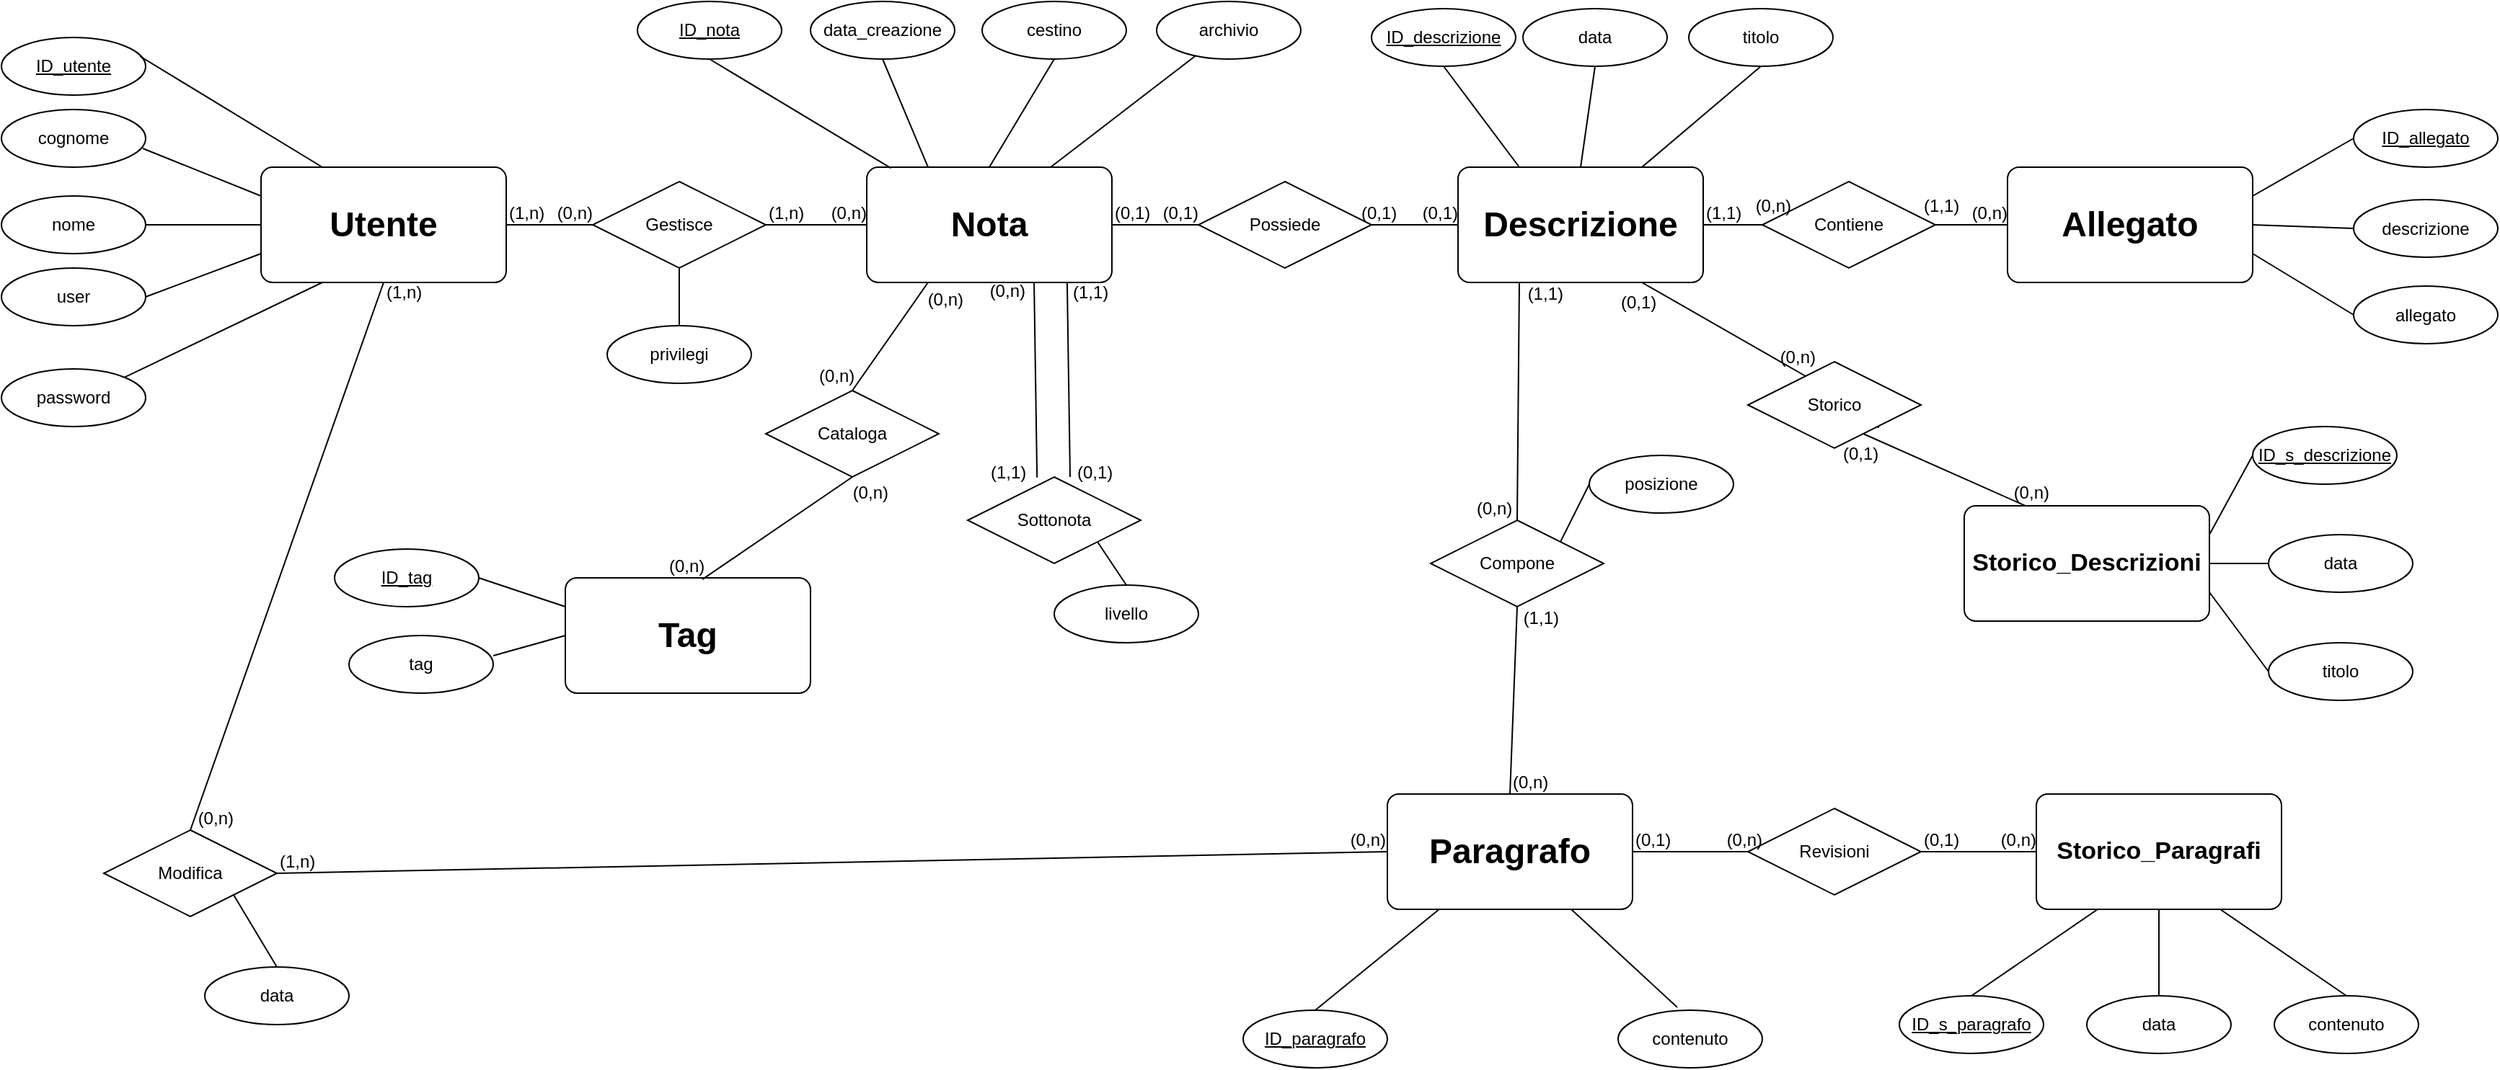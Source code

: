 <mxfile version="13.1.14" type="device"><diagram id="HPuKgnw4OEil1Mhip-U9" name="Page-1"><mxGraphModel dx="2249" dy="762" grid="1" gridSize="10" guides="1" tooltips="1" connect="1" arrows="1" fold="1" page="1" pageScale="1" pageWidth="827" pageHeight="1169" math="0" shadow="0"><root><mxCell id="0"/><mxCell id="1" parent="0"/><mxCell id="JA0q5jOncFLtdBbA_HIh-1" value="&lt;b&gt;&lt;font style=&quot;font-size: 24px&quot;&gt;Utente&lt;/font&gt;&lt;/b&gt;" style="rounded=1;arcSize=10;whiteSpace=wrap;html=1;align=center;" parent="1" vertex="1"><mxGeometry x="-51" y="385" width="170" height="80" as="geometry"/></mxCell><mxCell id="JA0q5jOncFLtdBbA_HIh-26" value="&lt;b&gt;&lt;font style=&quot;font-size: 24px&quot;&gt;Nota&lt;/font&gt;&lt;/b&gt;" style="rounded=1;arcSize=10;whiteSpace=wrap;html=1;align=center;" parent="1" vertex="1"><mxGeometry x="369" y="385" width="170" height="80" as="geometry"/></mxCell><mxCell id="JA0q5jOncFLtdBbA_HIh-28" value="&lt;b&gt;&lt;font style=&quot;font-size: 24px&quot;&gt;Descrizione&lt;/font&gt;&lt;/b&gt;" style="rounded=1;arcSize=10;whiteSpace=wrap;html=1;align=center;" parent="1" vertex="1"><mxGeometry x="779" y="385" width="170" height="80" as="geometry"/></mxCell><mxCell id="JA0q5jOncFLtdBbA_HIh-98" value="&lt;b&gt;&lt;font style=&quot;font-size: 24px&quot;&gt;Allegato&lt;/font&gt;&lt;/b&gt;" style="rounded=1;arcSize=10;whiteSpace=wrap;html=1;align=center;" parent="1" vertex="1"><mxGeometry x="1160" y="385" width="170" height="80" as="geometry"/></mxCell><mxCell id="JA0q5jOncFLtdBbA_HIh-30" value="&lt;b&gt;&lt;font style=&quot;font-size: 24px&quot;&gt;Paragrafo&lt;/font&gt;&lt;/b&gt;" style="rounded=1;arcSize=10;whiteSpace=wrap;html=1;align=center;" parent="1" vertex="1"><mxGeometry x="730" y="820" width="170" height="80" as="geometry"/></mxCell><mxCell id="JA0q5jOncFLtdBbA_HIh-32" value="&lt;b&gt;&lt;font style=&quot;font-size: 24px&quot;&gt;Tag&lt;/font&gt;&lt;/b&gt;" style="rounded=1;arcSize=10;whiteSpace=wrap;html=1;align=center;" parent="1" vertex="1"><mxGeometry x="160" y="670" width="170" height="80" as="geometry"/></mxCell><mxCell id="JA0q5jOncFLtdBbA_HIh-2" value="ID_utente" style="ellipse;whiteSpace=wrap;html=1;align=center;fontStyle=4;" parent="1" vertex="1"><mxGeometry x="-231" y="295" width="100" height="40" as="geometry"/></mxCell><mxCell id="JA0q5jOncFLtdBbA_HIh-9" value="cognome" style="ellipse;whiteSpace=wrap;html=1;align=center;" parent="1" vertex="1"><mxGeometry x="-231" y="345" width="100" height="40" as="geometry"/></mxCell><mxCell id="JA0q5jOncFLtdBbA_HIh-10" value="nome" style="ellipse;whiteSpace=wrap;html=1;align=center;" parent="1" vertex="1"><mxGeometry x="-231" y="405" width="100" height="40" as="geometry"/></mxCell><mxCell id="JA0q5jOncFLtdBbA_HIh-11" value="user" style="ellipse;whiteSpace=wrap;html=1;align=center;" parent="1" vertex="1"><mxGeometry x="-231" y="455" width="100" height="40" as="geometry"/></mxCell><mxCell id="JA0q5jOncFLtdBbA_HIh-12" value="password" style="ellipse;whiteSpace=wrap;html=1;align=center;" parent="1" vertex="1"><mxGeometry x="-231" y="525" width="100" height="40" as="geometry"/></mxCell><mxCell id="JA0q5jOncFLtdBbA_HIh-16" value="" style="endArrow=none;html=1;entryX=0.98;entryY=0.675;entryDx=0;entryDy=0;entryPerimeter=0;exitX=0;exitY=0.25;exitDx=0;exitDy=0;" parent="1" source="JA0q5jOncFLtdBbA_HIh-1" target="JA0q5jOncFLtdBbA_HIh-9" edge="1"><mxGeometry width="50" height="50" relative="1" as="geometry"><mxPoint x="199" y="685" as="sourcePoint"/><mxPoint x="249" y="635" as="targetPoint"/></mxGeometry></mxCell><mxCell id="JA0q5jOncFLtdBbA_HIh-22" value="" style="endArrow=none;html=1;entryX=1;entryY=0.5;entryDx=0;entryDy=0;exitX=0;exitY=0.5;exitDx=0;exitDy=0;" parent="1" source="JA0q5jOncFLtdBbA_HIh-1" target="JA0q5jOncFLtdBbA_HIh-10" edge="1"><mxGeometry width="50" height="50" relative="1" as="geometry"><mxPoint x="199" y="685" as="sourcePoint"/><mxPoint x="249" y="635" as="targetPoint"/></mxGeometry></mxCell><mxCell id="JA0q5jOncFLtdBbA_HIh-23" value="" style="endArrow=none;html=1;entryX=0.96;entryY=0.325;entryDx=0;entryDy=0;entryPerimeter=0;exitX=0.25;exitY=0;exitDx=0;exitDy=0;" parent="1" source="JA0q5jOncFLtdBbA_HIh-1" target="JA0q5jOncFLtdBbA_HIh-2" edge="1"><mxGeometry width="50" height="50" relative="1" as="geometry"><mxPoint x="199" y="685" as="sourcePoint"/><mxPoint x="249" y="635" as="targetPoint"/></mxGeometry></mxCell><mxCell id="JA0q5jOncFLtdBbA_HIh-24" value="" style="endArrow=none;html=1;exitX=1;exitY=0.5;exitDx=0;exitDy=0;entryX=0;entryY=0.75;entryDx=0;entryDy=0;" parent="1" source="JA0q5jOncFLtdBbA_HIh-11" target="JA0q5jOncFLtdBbA_HIh-1" edge="1"><mxGeometry width="50" height="50" relative="1" as="geometry"><mxPoint x="199" y="685" as="sourcePoint"/><mxPoint x="249" y="635" as="targetPoint"/></mxGeometry></mxCell><mxCell id="JA0q5jOncFLtdBbA_HIh-25" value="" style="endArrow=none;html=1;entryX=0.25;entryY=1;entryDx=0;entryDy=0;exitX=1;exitY=0;exitDx=0;exitDy=0;" parent="1" source="JA0q5jOncFLtdBbA_HIh-12" target="JA0q5jOncFLtdBbA_HIh-1" edge="1"><mxGeometry width="50" height="50" relative="1" as="geometry"><mxPoint x="199" y="685" as="sourcePoint"/><mxPoint x="249" y="635" as="targetPoint"/></mxGeometry></mxCell><mxCell id="JA0q5jOncFLtdBbA_HIh-34" value="" style="endArrow=none;html=1;rounded=0;entryX=0;entryY=0.5;entryDx=0;entryDy=0;exitX=1;exitY=0.5;exitDx=0;exitDy=0;" parent="1" source="JA0q5jOncFLtdBbA_HIh-1" target="JA0q5jOncFLtdBbA_HIh-26" edge="1"><mxGeometry relative="1" as="geometry"><mxPoint x="129" y="415" as="sourcePoint"/><mxPoint x="509" y="655" as="targetPoint"/></mxGeometry></mxCell><mxCell id="JA0q5jOncFLtdBbA_HIh-35" value="(1,n)" style="resizable=0;html=1;align=left;verticalAlign=bottom;" parent="JA0q5jOncFLtdBbA_HIh-34" connectable="0" vertex="1"><mxGeometry x="-1" relative="1" as="geometry"/></mxCell><mxCell id="JA0q5jOncFLtdBbA_HIh-36" value="(0,n)" style="resizable=0;html=1;align=right;verticalAlign=bottom;" parent="JA0q5jOncFLtdBbA_HIh-34" connectable="0" vertex="1"><mxGeometry x="1" relative="1" as="geometry"/></mxCell><mxCell id="JA0q5jOncFLtdBbA_HIh-38" value="Gestisce" style="shape=rhombus;perimeter=rhombusPerimeter;whiteSpace=wrap;html=1;align=center;" parent="1" vertex="1"><mxGeometry x="179" y="395" width="120" height="60" as="geometry"/></mxCell><mxCell id="JA0q5jOncFLtdBbA_HIh-41" value="privilegi" style="ellipse;whiteSpace=wrap;html=1;align=center;" parent="1" vertex="1"><mxGeometry x="189" y="495" width="100" height="40" as="geometry"/></mxCell><mxCell id="JA0q5jOncFLtdBbA_HIh-43" value="" style="endArrow=none;html=1;rounded=0;entryX=0.5;entryY=1;entryDx=0;entryDy=0;exitX=0.5;exitY=0;exitDx=0;exitDy=0;" parent="1" source="JA0q5jOncFLtdBbA_HIh-41" target="JA0q5jOncFLtdBbA_HIh-38" edge="1"><mxGeometry relative="1" as="geometry"><mxPoint x="349" y="655" as="sourcePoint"/><mxPoint x="509" y="655" as="targetPoint"/></mxGeometry></mxCell><mxCell id="JA0q5jOncFLtdBbA_HIh-46" value="ID_tag" style="ellipse;whiteSpace=wrap;html=1;align=center;fontStyle=4;" parent="1" vertex="1"><mxGeometry y="650" width="100" height="40" as="geometry"/></mxCell><mxCell id="JA0q5jOncFLtdBbA_HIh-47" value="tag" style="ellipse;whiteSpace=wrap;html=1;align=center;" parent="1" vertex="1"><mxGeometry x="10" y="710" width="100" height="40" as="geometry"/></mxCell><mxCell id="JA0q5jOncFLtdBbA_HIh-48" value="" style="endArrow=none;html=1;rounded=0;entryX=0;entryY=0.25;entryDx=0;entryDy=0;exitX=1;exitY=0.5;exitDx=0;exitDy=0;" parent="1" source="JA0q5jOncFLtdBbA_HIh-46" target="JA0q5jOncFLtdBbA_HIh-32" edge="1"><mxGeometry relative="1" as="geometry"><mxPoint x="150" y="620" as="sourcePoint"/><mxPoint x="310" y="620" as="targetPoint"/></mxGeometry></mxCell><mxCell id="JA0q5jOncFLtdBbA_HIh-49" value="" style="endArrow=none;html=1;rounded=0;entryX=0;entryY=0.5;entryDx=0;entryDy=0;exitX=1;exitY=0.35;exitDx=0;exitDy=0;exitPerimeter=0;" parent="1" source="JA0q5jOncFLtdBbA_HIh-47" target="JA0q5jOncFLtdBbA_HIh-32" edge="1"><mxGeometry relative="1" as="geometry"><mxPoint x="150" y="620" as="sourcePoint"/><mxPoint x="310" y="620" as="targetPoint"/></mxGeometry></mxCell><mxCell id="JA0q5jOncFLtdBbA_HIh-50" value="data_creazione" style="ellipse;whiteSpace=wrap;html=1;align=center;" parent="1" vertex="1"><mxGeometry x="330" y="270" width="100" height="40" as="geometry"/></mxCell><mxCell id="JA0q5jOncFLtdBbA_HIh-51" value="ID_nota" style="ellipse;whiteSpace=wrap;html=1;align=center;fontStyle=4;" parent="1" vertex="1"><mxGeometry x="210" y="270" width="100" height="40" as="geometry"/></mxCell><mxCell id="JA0q5jOncFLtdBbA_HIh-52" value="&lt;u&gt;ID_descrizione&lt;/u&gt;" style="ellipse;whiteSpace=wrap;html=1;align=center;" parent="1" vertex="1"><mxGeometry x="719" y="275" width="100" height="40" as="geometry"/></mxCell><mxCell id="JA0q5jOncFLtdBbA_HIh-53" value="" style="endArrow=none;html=1;rounded=0;entryX=0.5;entryY=1;entryDx=0;entryDy=0;exitX=0.099;exitY=0.009;exitDx=0;exitDy=0;exitPerimeter=0;" parent="1" source="JA0q5jOncFLtdBbA_HIh-26" target="JA0q5jOncFLtdBbA_HIh-51" edge="1"><mxGeometry relative="1" as="geometry"><mxPoint x="349" y="555" as="sourcePoint"/><mxPoint x="509" y="555" as="targetPoint"/></mxGeometry></mxCell><mxCell id="JA0q5jOncFLtdBbA_HIh-54" value="" style="endArrow=none;html=1;rounded=0;entryX=0.5;entryY=1;entryDx=0;entryDy=0;exitX=0.25;exitY=0;exitDx=0;exitDy=0;" parent="1" source="JA0q5jOncFLtdBbA_HIh-26" target="JA0q5jOncFLtdBbA_HIh-50" edge="1"><mxGeometry relative="1" as="geometry"><mxPoint x="469" y="385" as="sourcePoint"/><mxPoint x="509" y="555" as="targetPoint"/></mxGeometry></mxCell><mxCell id="JA0q5jOncFLtdBbA_HIh-59" value="" style="endArrow=none;html=1;rounded=0;entryX=0;entryY=0.5;entryDx=0;entryDy=0;exitX=1;exitY=0.5;exitDx=0;exitDy=0;" parent="1" source="JA0q5jOncFLtdBbA_HIh-26" target="JA0q5jOncFLtdBbA_HIh-28" edge="1"><mxGeometry relative="1" as="geometry"><mxPoint x="349" y="555" as="sourcePoint"/><mxPoint x="509" y="555" as="targetPoint"/></mxGeometry></mxCell><mxCell id="JA0q5jOncFLtdBbA_HIh-60" value="(0,1)" style="resizable=0;html=1;align=left;verticalAlign=bottom;" parent="JA0q5jOncFLtdBbA_HIh-59" connectable="0" vertex="1"><mxGeometry x="-1" relative="1" as="geometry"/></mxCell><mxCell id="JA0q5jOncFLtdBbA_HIh-61" value="(0,1)" style="resizable=0;html=1;align=right;verticalAlign=bottom;" parent="JA0q5jOncFLtdBbA_HIh-59" connectable="0" vertex="1"><mxGeometry x="1" relative="1" as="geometry"/></mxCell><mxCell id="JA0q5jOncFLtdBbA_HIh-62" value="Possiede" style="shape=rhombus;perimeter=rhombusPerimeter;whiteSpace=wrap;html=1;align=center;" parent="1" vertex="1"><mxGeometry x="599" y="395" width="120" height="60" as="geometry"/></mxCell><mxCell id="JA0q5jOncFLtdBbA_HIh-66" value="data" style="ellipse;whiteSpace=wrap;html=1;align=center;" parent="1" vertex="1"><mxGeometry x="824" y="275" width="100" height="40" as="geometry"/></mxCell><mxCell id="JA0q5jOncFLtdBbA_HIh-67" value="titolo" style="ellipse;whiteSpace=wrap;html=1;align=center;" parent="1" vertex="1"><mxGeometry x="939" y="275" width="100" height="40" as="geometry"/></mxCell><mxCell id="JA0q5jOncFLtdBbA_HIh-68" value="" style="endArrow=none;html=1;rounded=0;entryX=0.5;entryY=1;entryDx=0;entryDy=0;exitX=0.25;exitY=0;exitDx=0;exitDy=0;" parent="1" source="JA0q5jOncFLtdBbA_HIh-28" target="JA0q5jOncFLtdBbA_HIh-52" edge="1"><mxGeometry relative="1" as="geometry"><mxPoint x="349" y="555" as="sourcePoint"/><mxPoint x="509" y="555" as="targetPoint"/></mxGeometry></mxCell><mxCell id="JA0q5jOncFLtdBbA_HIh-69" value="" style="endArrow=none;html=1;rounded=0;entryX=0.5;entryY=1;entryDx=0;entryDy=0;exitX=0.5;exitY=0;exitDx=0;exitDy=0;" parent="1" source="JA0q5jOncFLtdBbA_HIh-28" target="JA0q5jOncFLtdBbA_HIh-66" edge="1"><mxGeometry relative="1" as="geometry"><mxPoint x="349" y="555" as="sourcePoint"/><mxPoint x="509" y="555" as="targetPoint"/></mxGeometry></mxCell><mxCell id="JA0q5jOncFLtdBbA_HIh-70" value="" style="endArrow=none;html=1;rounded=0;entryX=0.5;entryY=1;entryDx=0;entryDy=0;exitX=0.75;exitY=0;exitDx=0;exitDy=0;" parent="1" source="JA0q5jOncFLtdBbA_HIh-28" target="JA0q5jOncFLtdBbA_HIh-67" edge="1"><mxGeometry relative="1" as="geometry"><mxPoint x="349" y="555" as="sourcePoint"/><mxPoint x="509" y="555" as="targetPoint"/></mxGeometry></mxCell><mxCell id="JA0q5jOncFLtdBbA_HIh-73" value="" style="endArrow=none;html=1;rounded=0;entryX=0.25;entryY=1;entryDx=0;entryDy=0;exitX=0.5;exitY=0;exitDx=0;exitDy=0;" parent="1" source="JA0q5jOncFLtdBbA_HIh-76" target="JA0q5jOncFLtdBbA_HIh-28" edge="1"><mxGeometry relative="1" as="geometry"><mxPoint x="349" y="555" as="sourcePoint"/><mxPoint x="509" y="555" as="targetPoint"/></mxGeometry></mxCell><mxCell id="JA0q5jOncFLtdBbA_HIh-75" value="(1,1)" style="resizable=0;html=1;align=right;verticalAlign=bottom;" parent="JA0q5jOncFLtdBbA_HIh-73" connectable="0" vertex="1"><mxGeometry x="1" relative="1" as="geometry"><mxPoint x="30.95" y="16.96" as="offset"/></mxGeometry></mxCell><mxCell id="JA0q5jOncFLtdBbA_HIh-76" value="Compone" style="shape=rhombus;perimeter=rhombusPerimeter;whiteSpace=wrap;html=1;align=center;" parent="1" vertex="1"><mxGeometry x="760" y="630" width="120" height="60" as="geometry"/></mxCell><mxCell id="JA0q5jOncFLtdBbA_HIh-77" value="" style="endArrow=none;html=1;rounded=0;entryX=0.5;entryY=1;entryDx=0;entryDy=0;exitX=0.5;exitY=0;exitDx=0;exitDy=0;" parent="1" source="JA0q5jOncFLtdBbA_HIh-30" target="JA0q5jOncFLtdBbA_HIh-76" edge="1"><mxGeometry relative="1" as="geometry"><mxPoint x="864" y="705" as="sourcePoint"/><mxPoint x="864" y="465" as="targetPoint"/></mxGeometry></mxCell><mxCell id="JA0q5jOncFLtdBbA_HIh-78" value="(0,n)" style="resizable=0;html=1;align=left;verticalAlign=bottom;" parent="JA0q5jOncFLtdBbA_HIh-77" connectable="0" vertex="1"><mxGeometry x="-1" relative="1" as="geometry"/></mxCell><mxCell id="JA0q5jOncFLtdBbA_HIh-80" value="posizione" style="ellipse;whiteSpace=wrap;html=1;align=center;" parent="1" vertex="1"><mxGeometry x="870" y="585" width="100" height="40" as="geometry"/></mxCell><mxCell id="JA0q5jOncFLtdBbA_HIh-81" value="" style="endArrow=none;html=1;rounded=0;entryX=0;entryY=0.5;entryDx=0;entryDy=0;exitX=1;exitY=0;exitDx=0;exitDy=0;" parent="1" source="JA0q5jOncFLtdBbA_HIh-76" target="JA0q5jOncFLtdBbA_HIh-80" edge="1"><mxGeometry relative="1" as="geometry"><mxPoint x="1054" y="645" as="sourcePoint"/><mxPoint x="644" y="615" as="targetPoint"/></mxGeometry></mxCell><mxCell id="JA0q5jOncFLtdBbA_HIh-82" value="" style="endArrow=none;html=1;rounded=0;entryX=0.25;entryY=1;entryDx=0;entryDy=0;exitX=0.5;exitY=0;exitDx=0;exitDy=0;" parent="1" source="JA0q5jOncFLtdBbA_HIh-85" target="JA0q5jOncFLtdBbA_HIh-26" edge="1"><mxGeometry relative="1" as="geometry"><mxPoint x="349" y="555" as="sourcePoint"/><mxPoint x="509" y="555" as="targetPoint"/></mxGeometry></mxCell><mxCell id="JA0q5jOncFLtdBbA_HIh-84" value="&lt;span style=&quot;text-align: left&quot;&gt;(0,n)&lt;/span&gt;" style="resizable=0;html=1;align=right;verticalAlign=bottom;" parent="JA0q5jOncFLtdBbA_HIh-82" connectable="0" vertex="1"><mxGeometry x="1" relative="1" as="geometry"><mxPoint x="25" y="20" as="offset"/></mxGeometry></mxCell><mxCell id="JA0q5jOncFLtdBbA_HIh-85" value="Cataloga" style="shape=rhombus;perimeter=rhombusPerimeter;whiteSpace=wrap;html=1;align=center;" parent="1" vertex="1"><mxGeometry x="299" y="540" width="120" height="60" as="geometry"/></mxCell><mxCell id="JA0q5jOncFLtdBbA_HIh-86" value="" style="endArrow=none;html=1;rounded=0;entryX=0.5;entryY=1;entryDx=0;entryDy=0;exitX=0.559;exitY=0.013;exitDx=0;exitDy=0;exitPerimeter=0;" parent="1" source="JA0q5jOncFLtdBbA_HIh-32" target="JA0q5jOncFLtdBbA_HIh-85" edge="1"><mxGeometry relative="1" as="geometry"><mxPoint x="454.03" y="706.04" as="sourcePoint"/><mxPoint x="454" y="465" as="targetPoint"/></mxGeometry></mxCell><mxCell id="JA0q5jOncFLtdBbA_HIh-87" value="(0,n)" style="resizable=0;html=1;align=left;verticalAlign=bottom;" parent="JA0q5jOncFLtdBbA_HIh-86" connectable="0" vertex="1"><mxGeometry x="-1" relative="1" as="geometry"><mxPoint x="-25.03" y="-1.04" as="offset"/></mxGeometry></mxCell><mxCell id="JA0q5jOncFLtdBbA_HIh-89" value="ID_paragrafo" style="ellipse;whiteSpace=wrap;html=1;align=center;fontStyle=4;" parent="1" vertex="1"><mxGeometry x="630" y="970" width="100" height="40" as="geometry"/></mxCell><mxCell id="JA0q5jOncFLtdBbA_HIh-91" value="contenuto" style="ellipse;whiteSpace=wrap;html=1;align=center;" parent="1" vertex="1"><mxGeometry x="890" y="970" width="100" height="40" as="geometry"/></mxCell><mxCell id="JA0q5jOncFLtdBbA_HIh-92" value="data" style="ellipse;whiteSpace=wrap;html=1;align=center;" parent="1" vertex="1"><mxGeometry x="-90" y="940" width="100" height="40" as="geometry"/></mxCell><mxCell id="JA0q5jOncFLtdBbA_HIh-93" value="" style="endArrow=none;html=1;rounded=0;entryX=0.5;entryY=0;entryDx=0;entryDy=0;" parent="1" source="JA0q5jOncFLtdBbA_HIh-30" target="JA0q5jOncFLtdBbA_HIh-89" edge="1"><mxGeometry relative="1" as="geometry"><mxPoint x="430" y="650" as="sourcePoint"/><mxPoint x="590" y="650" as="targetPoint"/></mxGeometry></mxCell><mxCell id="JA0q5jOncFLtdBbA_HIh-94" value="" style="endArrow=none;html=1;rounded=0;entryX=0.5;entryY=0;entryDx=0;entryDy=0;exitX=1;exitY=1;exitDx=0;exitDy=0;" parent="1" source="JA0q5jOncFLtdBbA_HIh-128" target="JA0q5jOncFLtdBbA_HIh-92" edge="1"><mxGeometry relative="1" as="geometry"><mxPoint x="430" y="650" as="sourcePoint"/><mxPoint x="590" y="650" as="targetPoint"/></mxGeometry></mxCell><mxCell id="JA0q5jOncFLtdBbA_HIh-95" value="" style="endArrow=none;html=1;rounded=0;entryX=0.41;entryY=-0.05;entryDx=0;entryDy=0;entryPerimeter=0;exitX=0.75;exitY=1;exitDx=0;exitDy=0;" parent="1" source="JA0q5jOncFLtdBbA_HIh-30" target="JA0q5jOncFLtdBbA_HIh-91" edge="1"><mxGeometry relative="1" as="geometry"><mxPoint x="997" y="880" as="sourcePoint"/><mxPoint x="590" y="650" as="targetPoint"/></mxGeometry></mxCell><mxCell id="JA0q5jOncFLtdBbA_HIh-100" value="ID_allegato" style="ellipse;whiteSpace=wrap;html=1;align=center;fontStyle=4;" parent="1" vertex="1"><mxGeometry x="1400" y="345" width="100" height="40" as="geometry"/></mxCell><mxCell id="JA0q5jOncFLtdBbA_HIh-101" value="descrizione" style="ellipse;whiteSpace=wrap;html=1;align=center;" parent="1" vertex="1"><mxGeometry x="1400" y="407.5" width="100" height="40" as="geometry"/></mxCell><mxCell id="JA0q5jOncFLtdBbA_HIh-102" value="allegato" style="ellipse;whiteSpace=wrap;html=1;align=center;" parent="1" vertex="1"><mxGeometry x="1400" y="467.5" width="100" height="40" as="geometry"/></mxCell><mxCell id="JA0q5jOncFLtdBbA_HIh-104" value="" style="endArrow=none;html=1;rounded=0;entryX=0;entryY=0.5;entryDx=0;entryDy=0;exitX=1;exitY=0.25;exitDx=0;exitDy=0;" parent="1" source="JA0q5jOncFLtdBbA_HIh-98" target="JA0q5jOncFLtdBbA_HIh-100" edge="1"><mxGeometry relative="1" as="geometry"><mxPoint x="910" y="650" as="sourcePoint"/><mxPoint x="1070" y="650" as="targetPoint"/></mxGeometry></mxCell><mxCell id="JA0q5jOncFLtdBbA_HIh-107" value="" style="endArrow=none;html=1;rounded=0;entryX=0;entryY=0.5;entryDx=0;entryDy=0;exitX=1;exitY=0.5;exitDx=0;exitDy=0;" parent="1" source="JA0q5jOncFLtdBbA_HIh-98" target="JA0q5jOncFLtdBbA_HIh-101" edge="1"><mxGeometry relative="1" as="geometry"><mxPoint x="910" y="650" as="sourcePoint"/><mxPoint x="1070" y="650" as="targetPoint"/></mxGeometry></mxCell><mxCell id="JA0q5jOncFLtdBbA_HIh-108" value="" style="endArrow=none;html=1;rounded=0;entryX=0;entryY=0.5;entryDx=0;entryDy=0;exitX=1;exitY=0.75;exitDx=0;exitDy=0;" parent="1" source="JA0q5jOncFLtdBbA_HIh-98" target="JA0q5jOncFLtdBbA_HIh-102" edge="1"><mxGeometry relative="1" as="geometry"><mxPoint x="910" y="650" as="sourcePoint"/><mxPoint x="1070" y="650" as="targetPoint"/></mxGeometry></mxCell><mxCell id="JA0q5jOncFLtdBbA_HIh-109" value="" style="endArrow=none;html=1;rounded=0;entryX=0;entryY=0.5;entryDx=0;entryDy=0;exitX=1;exitY=0.5;exitDx=0;exitDy=0;" parent="1" source="JA0q5jOncFLtdBbA_HIh-28" target="JA0q5jOncFLtdBbA_HIh-98" edge="1"><mxGeometry relative="1" as="geometry"><mxPoint x="890" y="650" as="sourcePoint"/><mxPoint x="1050" y="650" as="targetPoint"/></mxGeometry></mxCell><mxCell id="JA0q5jOncFLtdBbA_HIh-110" value="(1,1)" style="resizable=0;html=1;align=left;verticalAlign=bottom;" parent="JA0q5jOncFLtdBbA_HIh-109" connectable="0" vertex="1"><mxGeometry x="-1" relative="1" as="geometry"/></mxCell><mxCell id="JA0q5jOncFLtdBbA_HIh-111" value="(0,n)" style="resizable=0;html=1;align=right;verticalAlign=bottom;" parent="JA0q5jOncFLtdBbA_HIh-109" connectable="0" vertex="1"><mxGeometry x="1" relative="1" as="geometry"/></mxCell><mxCell id="JA0q5jOncFLtdBbA_HIh-114" value="Contiene" style="shape=rhombus;perimeter=rhombusPerimeter;whiteSpace=wrap;html=1;align=center;" parent="1" vertex="1"><mxGeometry x="990" y="395" width="120" height="60" as="geometry"/></mxCell><mxCell id="JA0q5jOncFLtdBbA_HIh-125" value="" style="endArrow=none;html=1;rounded=0;entryX=0;entryY=0.5;entryDx=0;entryDy=0;exitX=1;exitY=0.5;exitDx=0;exitDy=0;" parent="1" source="JA0q5jOncFLtdBbA_HIh-128" target="JA0q5jOncFLtdBbA_HIh-30" edge="1"><mxGeometry relative="1" as="geometry"><mxPoint x="550" y="770" as="sourcePoint"/><mxPoint x="710" y="770" as="targetPoint"/></mxGeometry></mxCell><mxCell id="JA0q5jOncFLtdBbA_HIh-127" value="(0,n)" style="resizable=0;html=1;align=right;verticalAlign=bottom;" parent="JA0q5jOncFLtdBbA_HIh-125" connectable="0" vertex="1"><mxGeometry x="1" relative="1" as="geometry"/></mxCell><mxCell id="JA0q5jOncFLtdBbA_HIh-128" value="Modifica" style="shape=rhombus;perimeter=rhombusPerimeter;whiteSpace=wrap;html=1;align=center;" parent="1" vertex="1"><mxGeometry x="-160" y="845" width="120" height="60" as="geometry"/></mxCell><mxCell id="JA0q5jOncFLtdBbA_HIh-129" value="" style="endArrow=none;html=1;rounded=0;entryX=0.5;entryY=0;entryDx=0;entryDy=0;exitX=0.5;exitY=1;exitDx=0;exitDy=0;" parent="1" source="JA0q5jOncFLtdBbA_HIh-1" target="JA0q5jOncFLtdBbA_HIh-128" edge="1"><mxGeometry relative="1" as="geometry"><mxPoint x="34" y="465.0" as="sourcePoint"/><mxPoint x="779" y="745.0" as="targetPoint"/></mxGeometry></mxCell><mxCell id="JA0q5jOncFLtdBbA_HIh-130" value="(1,n)" style="resizable=0;html=1;align=left;verticalAlign=bottom;" parent="JA0q5jOncFLtdBbA_HIh-129" connectable="0" vertex="1"><mxGeometry x="-1" relative="1" as="geometry"><mxPoint y="15" as="offset"/></mxGeometry></mxCell><mxCell id="JA0q5jOncFLtdBbA_HIh-132" value="" style="shape=link;html=1;rounded=0;exitX=0.75;exitY=1;exitDx=0;exitDy=0;width=22.941;" parent="1" source="JA0q5jOncFLtdBbA_HIh-26" target="JA0q5jOncFLtdBbA_HIh-135" edge="1"><mxGeometry relative="1" as="geometry"><mxPoint x="550" y="650" as="sourcePoint"/><mxPoint x="550" y="570" as="targetPoint"/></mxGeometry></mxCell><mxCell id="JA0q5jOncFLtdBbA_HIh-133" value="(1,1)" style="resizable=0;html=1;align=left;verticalAlign=bottom;" parent="JA0q5jOncFLtdBbA_HIh-132" connectable="0" vertex="1"><mxGeometry x="-1" relative="1" as="geometry"><mxPoint x="13.5" y="15" as="offset"/></mxGeometry></mxCell><mxCell id="JA0q5jOncFLtdBbA_HIh-134" value="(0,n)" style="resizable=0;html=1;align=right;verticalAlign=bottom;" parent="JA0q5jOncFLtdBbA_HIh-132" connectable="0" vertex="1"><mxGeometry x="1" relative="1" as="geometry"><mxPoint x="-18.55" y="-120.28" as="offset"/></mxGeometry></mxCell><mxCell id="JA0q5jOncFLtdBbA_HIh-135" value="Sottonota" style="shape=rhombus;perimeter=rhombusPerimeter;whiteSpace=wrap;html=1;align=center;" parent="1" vertex="1"><mxGeometry x="439" y="600.0" width="120" height="60" as="geometry"/></mxCell><mxCell id="JA0q5jOncFLtdBbA_HIh-137" value="cestino" style="ellipse;whiteSpace=wrap;html=1;align=center;" parent="1" vertex="1"><mxGeometry x="449" y="270" width="100" height="40" as="geometry"/></mxCell><mxCell id="JA0q5jOncFLtdBbA_HIh-138" value="archivio" style="ellipse;whiteSpace=wrap;html=1;align=center;" parent="1" vertex="1"><mxGeometry x="570" y="270" width="100" height="40" as="geometry"/></mxCell><mxCell id="JA0q5jOncFLtdBbA_HIh-139" value="" style="endArrow=none;html=1;rounded=0;exitX=0.75;exitY=0;exitDx=0;exitDy=0;" parent="1" source="JA0q5jOncFLtdBbA_HIh-26" target="JA0q5jOncFLtdBbA_HIh-138" edge="1"><mxGeometry relative="1" as="geometry"><mxPoint x="550" y="650" as="sourcePoint"/><mxPoint x="710" y="650" as="targetPoint"/></mxGeometry></mxCell><mxCell id="JA0q5jOncFLtdBbA_HIh-140" value="" style="endArrow=none;html=1;rounded=0;entryX=0.5;entryY=1;entryDx=0;entryDy=0;exitX=0.5;exitY=0;exitDx=0;exitDy=0;" parent="1" source="JA0q5jOncFLtdBbA_HIh-26" target="JA0q5jOncFLtdBbA_HIh-137" edge="1"><mxGeometry relative="1" as="geometry"><mxPoint x="550" y="650" as="sourcePoint"/><mxPoint x="710" y="650" as="targetPoint"/></mxGeometry></mxCell><mxCell id="zDyxSPwtv7P1yi1D7wrQ-3" value="livello" style="ellipse;whiteSpace=wrap;html=1;align=center;" parent="1" vertex="1"><mxGeometry x="499" y="675" width="100" height="40" as="geometry"/></mxCell><mxCell id="zDyxSPwtv7P1yi1D7wrQ-4" value="" style="endArrow=none;html=1;entryX=1;entryY=1;entryDx=0;entryDy=0;exitX=0.5;exitY=0;exitDx=0;exitDy=0;" parent="1" source="zDyxSPwtv7P1yi1D7wrQ-3" target="JA0q5jOncFLtdBbA_HIh-135" edge="1"><mxGeometry width="50" height="50" relative="1" as="geometry"><mxPoint x="570" y="690" as="sourcePoint"/><mxPoint x="620" y="640" as="targetPoint"/></mxGeometry></mxCell><mxCell id="Z7hmwYa8igUwGFWNO7od-3" value="&lt;b&gt;&lt;font style=&quot;font-size: 17px&quot;&gt;Storico_Descrizioni&lt;/font&gt;&lt;/b&gt;" style="rounded=1;arcSize=10;whiteSpace=wrap;html=1;align=center;" parent="1" vertex="1"><mxGeometry x="1130" y="620" width="170" height="80" as="geometry"/></mxCell><mxCell id="Z7hmwYa8igUwGFWNO7od-4" value="" style="endArrow=none;html=1;rounded=0;entryX=0.25;entryY=0;entryDx=0;entryDy=0;exitX=0.75;exitY=1;exitDx=0;exitDy=0;" parent="1" source="JA0q5jOncFLtdBbA_HIh-144" target="Z7hmwYa8igUwGFWNO7od-3" edge="1"><mxGeometry relative="1" as="geometry"><mxPoint x="920" y="670" as="sourcePoint"/><mxPoint x="1080" y="670" as="targetPoint"/></mxGeometry></mxCell><mxCell id="Z7hmwYa8igUwGFWNO7od-5" value="M" style="resizable=0;html=1;align=left;verticalAlign=bottom;" parent="Z7hmwYa8igUwGFWNO7od-4" connectable="0" vertex="1"><mxGeometry x="-1" relative="1" as="geometry"/></mxCell><mxCell id="Z7hmwYa8igUwGFWNO7od-6" value="(0,n)" style="resizable=0;html=1;align=right;verticalAlign=bottom;" parent="Z7hmwYa8igUwGFWNO7od-4" connectable="0" vertex="1"><mxGeometry x="1" relative="1" as="geometry"><mxPoint x="17.6" as="offset"/></mxGeometry></mxCell><mxCell id="JA0q5jOncFLtdBbA_HIh-144" value="Storico" style="shape=rhombus;perimeter=rhombusPerimeter;whiteSpace=wrap;html=1;align=center;" parent="1" vertex="1"><mxGeometry x="980" y="520" width="120" height="60" as="geometry"/></mxCell><mxCell id="Z7hmwYa8igUwGFWNO7od-7" value="" style="endArrow=none;html=1;rounded=0;entryX=0.25;entryY=0;entryDx=0;entryDy=0;exitX=0.75;exitY=1;exitDx=0;exitDy=0;" parent="1" source="JA0q5jOncFLtdBbA_HIh-28" target="JA0q5jOncFLtdBbA_HIh-144" edge="1"><mxGeometry relative="1" as="geometry"><mxPoint x="906.5" y="465" as="sourcePoint"/><mxPoint x="1172.5" y="620" as="targetPoint"/></mxGeometry></mxCell><mxCell id="Z7hmwYa8igUwGFWNO7od-8" value="(0,1)" style="resizable=0;html=1;align=left;verticalAlign=bottom;" parent="Z7hmwYa8igUwGFWNO7od-7" connectable="0" vertex="1"><mxGeometry x="-1" relative="1" as="geometry"><mxPoint x="-16.5" y="22.5" as="offset"/></mxGeometry></mxCell><mxCell id="Z7hmwYa8igUwGFWNO7od-10" value="&lt;b&gt;&lt;font style=&quot;font-size: 17px&quot;&gt;Storico_Paragrafi&lt;/font&gt;&lt;/b&gt;" style="rounded=1;arcSize=10;whiteSpace=wrap;html=1;align=center;" parent="1" vertex="1"><mxGeometry x="1180" y="820" width="170" height="80" as="geometry"/></mxCell><mxCell id="Z7hmwYa8igUwGFWNO7od-11" value="" style="endArrow=none;html=1;rounded=0;entryX=0;entryY=0.5;entryDx=0;entryDy=0;exitX=1;exitY=0.5;exitDx=0;exitDy=0;" parent="1" source="JA0q5jOncFLtdBbA_HIh-149" target="Z7hmwYa8igUwGFWNO7od-10" edge="1"><mxGeometry relative="1" as="geometry"><mxPoint x="920" y="670" as="sourcePoint"/><mxPoint x="1080" y="670" as="targetPoint"/></mxGeometry></mxCell><mxCell id="Z7hmwYa8igUwGFWNO7od-13" value="(0,n)" style="resizable=0;html=1;align=right;verticalAlign=bottom;" parent="Z7hmwYa8igUwGFWNO7od-11" connectable="0" vertex="1"><mxGeometry x="1" relative="1" as="geometry"/></mxCell><mxCell id="JA0q5jOncFLtdBbA_HIh-149" value="Revisioni" style="shape=rhombus;perimeter=rhombusPerimeter;whiteSpace=wrap;html=1;align=center;" parent="1" vertex="1"><mxGeometry x="980" y="830" width="120" height="60" as="geometry"/></mxCell><mxCell id="Z7hmwYa8igUwGFWNO7od-14" value="" style="endArrow=none;html=1;rounded=0;entryX=0;entryY=0.5;entryDx=0;entryDy=0;exitX=1;exitY=0.5;exitDx=0;exitDy=0;" parent="1" source="JA0q5jOncFLtdBbA_HIh-30" target="JA0q5jOncFLtdBbA_HIh-149" edge="1"><mxGeometry relative="1" as="geometry"><mxPoint x="900" y="860" as="sourcePoint"/><mxPoint x="1180" y="860" as="targetPoint"/></mxGeometry></mxCell><mxCell id="Z7hmwYa8igUwGFWNO7od-15" value="(0,1)" style="resizable=0;html=1;align=left;verticalAlign=bottom;" parent="Z7hmwYa8igUwGFWNO7od-14" connectable="0" vertex="1"><mxGeometry x="-1" relative="1" as="geometry"/></mxCell><mxCell id="Z7hmwYa8igUwGFWNO7od-17" value="&lt;u&gt;ID_s_descrizione&lt;/u&gt;" style="ellipse;whiteSpace=wrap;html=1;align=center;" parent="1" vertex="1"><mxGeometry x="1330" y="565" width="100" height="40" as="geometry"/></mxCell><mxCell id="Z7hmwYa8igUwGFWNO7od-18" value="data" style="ellipse;whiteSpace=wrap;html=1;align=center;" parent="1" vertex="1"><mxGeometry x="1341" y="640" width="100" height="40" as="geometry"/></mxCell><mxCell id="Z7hmwYa8igUwGFWNO7od-19" value="titolo" style="ellipse;whiteSpace=wrap;html=1;align=center;" parent="1" vertex="1"><mxGeometry x="1341" y="715" width="100" height="40" as="geometry"/></mxCell><mxCell id="Z7hmwYa8igUwGFWNO7od-21" value="" style="endArrow=none;html=1;rounded=0;entryX=0;entryY=0.5;entryDx=0;entryDy=0;exitX=1;exitY=0.25;exitDx=0;exitDy=0;" parent="1" source="Z7hmwYa8igUwGFWNO7od-3" target="Z7hmwYa8igUwGFWNO7od-17" edge="1"><mxGeometry relative="1" as="geometry"><mxPoint x="890" y="660" as="sourcePoint"/><mxPoint x="1050" y="660" as="targetPoint"/></mxGeometry></mxCell><mxCell id="Z7hmwYa8igUwGFWNO7od-22" value="" style="endArrow=none;html=1;rounded=0;entryX=0;entryY=0.5;entryDx=0;entryDy=0;exitX=1;exitY=0.5;exitDx=0;exitDy=0;" parent="1" source="Z7hmwYa8igUwGFWNO7od-3" target="Z7hmwYa8igUwGFWNO7od-18" edge="1"><mxGeometry relative="1" as="geometry"><mxPoint x="890" y="660" as="sourcePoint"/><mxPoint x="1050" y="660" as="targetPoint"/></mxGeometry></mxCell><mxCell id="Z7hmwYa8igUwGFWNO7od-23" value="" style="endArrow=none;html=1;rounded=0;entryX=0;entryY=0.5;entryDx=0;entryDy=0;exitX=1;exitY=0.75;exitDx=0;exitDy=0;" parent="1" source="Z7hmwYa8igUwGFWNO7od-3" target="Z7hmwYa8igUwGFWNO7od-19" edge="1"><mxGeometry relative="1" as="geometry"><mxPoint x="890" y="660" as="sourcePoint"/><mxPoint x="1050" y="660" as="targetPoint"/></mxGeometry></mxCell><mxCell id="Z7hmwYa8igUwGFWNO7od-24" value="ID_s_paragrafo" style="ellipse;whiteSpace=wrap;html=1;align=center;fontStyle=4;" parent="1" vertex="1"><mxGeometry x="1085" y="960" width="100" height="40" as="geometry"/></mxCell><mxCell id="Z7hmwYa8igUwGFWNO7od-25" value="contenuto" style="ellipse;whiteSpace=wrap;html=1;align=center;" parent="1" vertex="1"><mxGeometry x="1345" y="960" width="100" height="40" as="geometry"/></mxCell><mxCell id="Z7hmwYa8igUwGFWNO7od-26" value="data" style="ellipse;whiteSpace=wrap;html=1;align=center;" parent="1" vertex="1"><mxGeometry x="1215" y="960" width="100" height="40" as="geometry"/></mxCell><mxCell id="Z7hmwYa8igUwGFWNO7od-27" value="" style="endArrow=none;html=1;rounded=0;entryX=0.5;entryY=0;entryDx=0;entryDy=0;exitX=0.25;exitY=1;exitDx=0;exitDy=0;" parent="1" source="Z7hmwYa8igUwGFWNO7od-10" target="Z7hmwYa8igUwGFWNO7od-24" edge="1"><mxGeometry relative="1" as="geometry"><mxPoint x="890" y="660" as="sourcePoint"/><mxPoint x="1050" y="660" as="targetPoint"/></mxGeometry></mxCell><mxCell id="Z7hmwYa8igUwGFWNO7od-28" value="" style="endArrow=none;html=1;rounded=0;entryX=0.5;entryY=0;entryDx=0;entryDy=0;exitX=0.5;exitY=1;exitDx=0;exitDy=0;" parent="1" source="Z7hmwYa8igUwGFWNO7od-10" target="Z7hmwYa8igUwGFWNO7od-26" edge="1"><mxGeometry relative="1" as="geometry"><mxPoint x="1030" y="740" as="sourcePoint"/><mxPoint x="1050" y="660" as="targetPoint"/></mxGeometry></mxCell><mxCell id="Z7hmwYa8igUwGFWNO7od-29" value="" style="endArrow=none;html=1;rounded=0;entryX=0.5;entryY=0;entryDx=0;entryDy=0;exitX=0.75;exitY=1;exitDx=0;exitDy=0;" parent="1" source="Z7hmwYa8igUwGFWNO7od-10" target="Z7hmwYa8igUwGFWNO7od-25" edge="1"><mxGeometry relative="1" as="geometry"><mxPoint x="890" y="660" as="sourcePoint"/><mxPoint x="1050" y="660" as="targetPoint"/></mxGeometry></mxCell><mxCell id="Z7hmwYa8igUwGFWNO7od-39" value="(1,n)" style="resizable=0;html=1;align=left;verticalAlign=bottom;" parent="1" connectable="0" vertex="1"><mxGeometry x="299" y="425" as="geometry"/></mxCell><mxCell id="Z7hmwYa8igUwGFWNO7od-40" value="(0,n)" style="resizable=0;html=1;align=right;verticalAlign=bottom;" parent="1" connectable="0" vertex="1"><mxGeometry x="179" y="425" as="geometry"/></mxCell><mxCell id="Z7hmwYa8igUwGFWNO7od-41" value="(1,n)" style="resizable=0;html=1;align=left;verticalAlign=bottom;" parent="1" connectable="0" vertex="1"><mxGeometry x="-40" y="860" as="geometry"><mxPoint y="15" as="offset"/></mxGeometry></mxCell><mxCell id="Z7hmwYa8igUwGFWNO7od-42" value="(0,n)" style="resizable=0;html=1;align=right;verticalAlign=bottom;" parent="1" connectable="0" vertex="1"><mxGeometry x="-69.996" y="845.003" as="geometry"/></mxCell><mxCell id="Z7hmwYa8igUwGFWNO7od-43" value="(0,n)" style="resizable=0;html=1;align=left;verticalAlign=bottom;" parent="1" connectable="0" vertex="1"><mxGeometry x="359" y="540" as="geometry"><mxPoint x="-25.03" y="-1.04" as="offset"/></mxGeometry></mxCell><mxCell id="Z7hmwYa8igUwGFWNO7od-44" value="&lt;span style=&quot;text-align: left&quot;&gt;(0,n)&lt;/span&gt;" style="resizable=0;html=1;align=right;verticalAlign=bottom;" parent="1" connectable="0" vertex="1"><mxGeometry x="359.001" y="599.999" as="geometry"><mxPoint x="25" y="20" as="offset"/></mxGeometry></mxCell><mxCell id="Z7hmwYa8igUwGFWNO7od-45" value="(1,1)" style="resizable=0;html=1;align=left;verticalAlign=bottom;" parent="1" connectable="0" vertex="1"><mxGeometry x="439.0" y="590" as="geometry"><mxPoint x="13.5" y="15" as="offset"/></mxGeometry></mxCell><mxCell id="Z7hmwYa8igUwGFWNO7od-51" value="(0,1)" style="resizable=0;html=1;align=left;verticalAlign=bottom;" parent="1" connectable="0" vertex="1"><mxGeometry x="499.0" y="590" as="geometry"><mxPoint x="13.5" y="15" as="offset"/></mxGeometry></mxCell><mxCell id="Z7hmwYa8igUwGFWNO7od-52" value="(0,1)" style="resizable=0;html=1;align=left;verticalAlign=bottom;" parent="1" connectable="0" vertex="1"><mxGeometry x="710" y="425" as="geometry"/></mxCell><mxCell id="Z7hmwYa8igUwGFWNO7od-53" value="(0,1)" style="resizable=0;html=1;align=right;verticalAlign=bottom;" parent="1" connectable="0" vertex="1"><mxGeometry x="599" y="425" as="geometry"/></mxCell><mxCell id="Z7hmwYa8igUwGFWNO7od-54" value="(1,1)" style="resizable=0;html=1;align=left;verticalAlign=bottom;" parent="1" connectable="0" vertex="1"><mxGeometry x="1100" y="420" as="geometry"/></mxCell><mxCell id="Z7hmwYa8igUwGFWNO7od-55" value="(0,n)" style="resizable=0;html=1;align=right;verticalAlign=bottom;" parent="1" connectable="0" vertex="1"><mxGeometry x="1010.002" y="420" as="geometry"/></mxCell><mxCell id="Z7hmwYa8igUwGFWNO7od-56" value="(0,1)" style="resizable=0;html=1;align=left;verticalAlign=bottom;" parent="1" connectable="0" vertex="1"><mxGeometry x="1060" y="570" as="geometry"><mxPoint x="-16.5" y="22.5" as="offset"/></mxGeometry></mxCell><mxCell id="Z7hmwYa8igUwGFWNO7od-57" value="(0,n)" style="resizable=0;html=1;align=right;verticalAlign=bottom;" parent="1" connectable="0" vertex="1"><mxGeometry x="1010.003" y="525.0" as="geometry"><mxPoint x="17.6" as="offset"/></mxGeometry></mxCell><mxCell id="Z7hmwYa8igUwGFWNO7od-58" value="(1,1)" style="resizable=0;html=1;align=right;verticalAlign=bottom;" parent="1" connectable="0" vertex="1"><mxGeometry x="819.002" y="689.999" as="geometry"><mxPoint x="30.95" y="16.96" as="offset"/></mxGeometry></mxCell><mxCell id="Z7hmwYa8igUwGFWNO7od-59" value="(0,n)" style="resizable=0;html=1;align=left;verticalAlign=bottom;" parent="1" connectable="0" vertex="1"><mxGeometry x="790" y="630" as="geometry"/></mxCell><mxCell id="Z7hmwYa8igUwGFWNO7od-60" value="(0,1)" style="resizable=0;html=1;align=left;verticalAlign=bottom;" parent="1" connectable="0" vertex="1"><mxGeometry x="1100" y="860" as="geometry"/></mxCell><mxCell id="Z7hmwYa8igUwGFWNO7od-61" value="(0,n)" style="resizable=0;html=1;align=right;verticalAlign=bottom;" parent="1" connectable="0" vertex="1"><mxGeometry x="990" y="860" as="geometry"/></mxCell></root></mxGraphModel></diagram></mxfile>